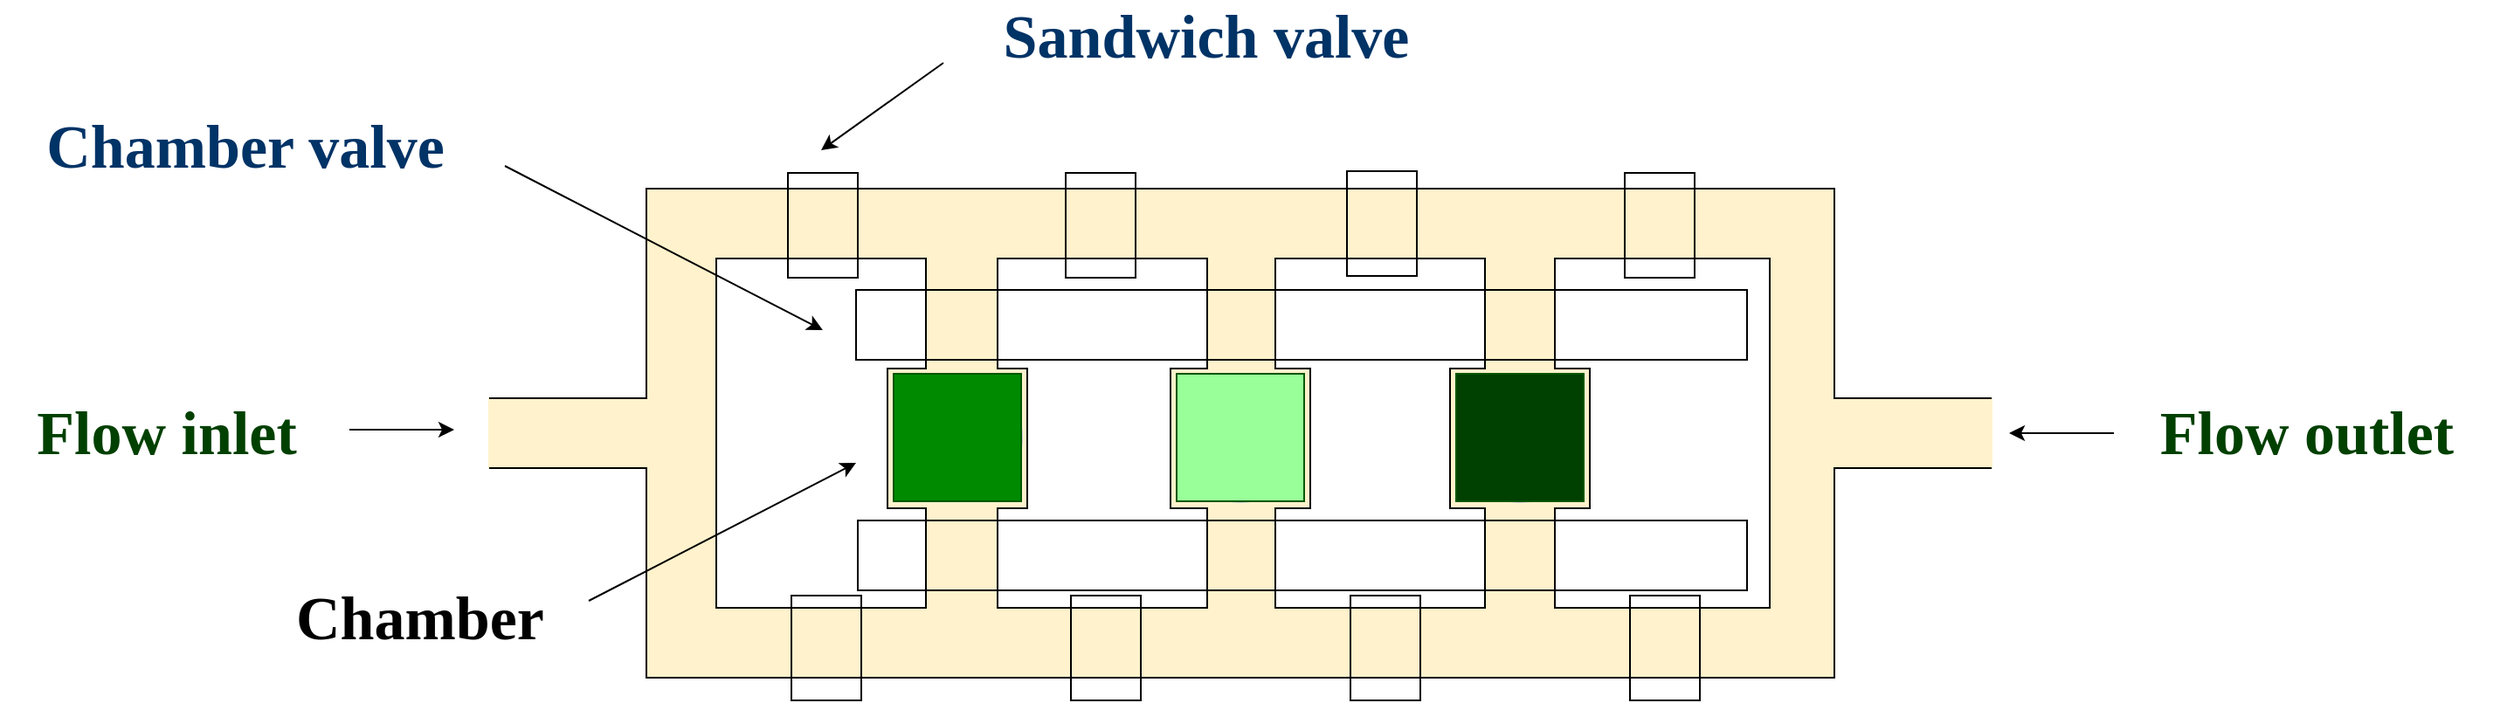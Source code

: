 <mxfile version="13.7.5" type="gitlab"><diagram id="qKXHqzYNhz7JWJoVk5Ys" name="Page-1"><mxGraphModel dx="2135" dy="2123" grid="1" gridSize="10" guides="1" tooltips="1" connect="1" arrows="1" fold="1" page="1" pageScale="1" pageWidth="827" pageHeight="1169" math="0" shadow="0"><root><mxCell id="0"/><mxCell id="1" parent="0"/><mxCell id="CFyWCelltG6G7vbt4xWk-61" value="" style="rounded=0;whiteSpace=wrap;html=1;fillColor=#FFF2CC;strokeColor=#FFF2CC;" vertex="1" parent="1"><mxGeometry x="440" y="-388" width="90" height="40" as="geometry"/></mxCell><mxCell id="CFyWCelltG6G7vbt4xWk-21" value="" style="rounded=0;whiteSpace=wrap;html=1;strokeColor=#FFFFFF;fillColor=#FFFFFF;" vertex="1" parent="1"><mxGeometry x="365" y="-277" width="38" height="9" as="geometry"/></mxCell><mxCell id="CFyWCelltG6G7vbt4xWk-55" value="" style="rounded=0;whiteSpace=wrap;html=1;fillColor=#fff2cc;direction=south;strokeColor=#FFF2CC;" vertex="1" parent="1"><mxGeometry x="400" y="-508" width="40" height="280" as="geometry"/></mxCell><mxCell id="CFyWCelltG6G7vbt4xWk-1" value="" style="rounded=0;whiteSpace=wrap;html=1;fillColor=#FFF2CC;strokeColor=#FFF2CC;" vertex="1" parent="1"><mxGeometry x="-330" y="-388" width="90" height="40" as="geometry"/></mxCell><mxCell id="CFyWCelltG6G7vbt4xWk-2" value="" style="rounded=0;whiteSpace=wrap;html=1;direction=south;strokeColor=#FFF2CC;fillColor=#FFF2CC;" vertex="1" parent="1"><mxGeometry x="240" y="-508" width="40" height="280" as="geometry"/></mxCell><mxCell id="CFyWCelltG6G7vbt4xWk-3" value="" style="rounded=0;whiteSpace=wrap;html=1;fillColor=#fff2cc;direction=south;strokeColor=#FFF2CC;" vertex="1" parent="1"><mxGeometry x="80" y="-508" width="40" height="280" as="geometry"/></mxCell><mxCell id="CFyWCelltG6G7vbt4xWk-4" value="" style="rounded=0;whiteSpace=wrap;html=1;fillColor=#fff2cc;direction=south;strokeColor=#FFF2CC;" vertex="1" parent="1"><mxGeometry x="-80" y="-508" width="40" height="280" as="geometry"/></mxCell><mxCell id="CFyWCelltG6G7vbt4xWk-5" value="" style="rounded=0;whiteSpace=wrap;html=1;fillColor=#fff2cc;strokeColor=#FFF2CC;" vertex="1" parent="1"><mxGeometry x="-240" y="-270" width="640" height="42" as="geometry"/></mxCell><mxCell id="CFyWCelltG6G7vbt4xWk-6" value="" style="rounded=0;whiteSpace=wrap;html=1;fillColor=#FFF2CC;strokeColor=#FFF2CC;" vertex="1" parent="1"><mxGeometry x="-240" y="-508" width="640" height="40" as="geometry"/></mxCell><mxCell id="CFyWCelltG6G7vbt4xWk-7" value="" style="rounded=0;whiteSpace=wrap;html=1;fillColor=#fff2cc;direction=south;strokeColor=#FFF2CC;" vertex="1" parent="1"><mxGeometry x="-240" y="-508" width="40" height="280" as="geometry"/></mxCell><mxCell id="CFyWCelltG6G7vbt4xWk-8" value="" style="rounded=0;whiteSpace=wrap;html=1;" vertex="1" parent="1"><mxGeometry x="280" y="-468" width="123" height="200" as="geometry"/></mxCell><mxCell id="CFyWCelltG6G7vbt4xWk-9" value="" style="endArrow=none;html=1;rounded=0;exitX=1;exitY=0;exitDx=0;exitDy=0;" edge="1" parent="1" source="CFyWCelltG6G7vbt4xWk-61"><mxGeometry width="50" height="50" relative="1" as="geometry"><mxPoint x="480" y="-508" as="sourcePoint"/><mxPoint x="-330" y="-388" as="targetPoint"/><Array as="points"><mxPoint x="440" y="-388"/><mxPoint x="440" y="-508"/><mxPoint x="210" y="-508"/><mxPoint x="140" y="-508"/><mxPoint x="-10" y="-508"/><mxPoint x="-100" y="-508"/><mxPoint x="-240" y="-508"/><mxPoint x="-240" y="-388"/></Array></mxGeometry></mxCell><mxCell id="CFyWCelltG6G7vbt4xWk-10" value="" style="endArrow=none;html=1;rounded=0;exitX=1;exitY=1;exitDx=0;exitDy=0;" edge="1" parent="1" source="CFyWCelltG6G7vbt4xWk-61"><mxGeometry width="50" height="50" relative="1" as="geometry"><mxPoint x="340" y="-228" as="sourcePoint"/><mxPoint x="-330" y="-348" as="targetPoint"/><Array as="points"><mxPoint x="440" y="-348"/><mxPoint x="440" y="-228"/><mxPoint x="30" y="-228"/><mxPoint x="-130" y="-228"/><mxPoint x="-190" y="-228"/><mxPoint x="-240" y="-228"/><mxPoint x="-240" y="-338"/><mxPoint x="-240" y="-348"/><mxPoint x="-260" y="-348"/></Array></mxGeometry></mxCell><mxCell id="CFyWCelltG6G7vbt4xWk-11" value="" style="rounded=0;whiteSpace=wrap;html=1;" vertex="1" parent="1"><mxGeometry x="-200" y="-468" width="120" height="200" as="geometry"/></mxCell><mxCell id="CFyWCelltG6G7vbt4xWk-12" value="" style="rounded=0;whiteSpace=wrap;html=1;" vertex="1" parent="1"><mxGeometry x="-39" y="-468" width="120" height="200" as="geometry"/></mxCell><mxCell id="CFyWCelltG6G7vbt4xWk-13" value="" style="rounded=0;whiteSpace=wrap;html=1;" vertex="1" parent="1"><mxGeometry x="120" y="-468" width="120" height="200" as="geometry"/></mxCell><mxCell id="CFyWCelltG6G7vbt4xWk-14" value="" style="whiteSpace=wrap;html=1;aspect=fixed;fillColor=#FFF2CC;" vertex="1" parent="1"><mxGeometry x="-102" y="-405" width="80" height="80" as="geometry"/></mxCell><mxCell id="CFyWCelltG6G7vbt4xWk-15" value="" style="whiteSpace=wrap;html=1;aspect=fixed;fillColor=#FFF2CC;" vertex="1" parent="1"><mxGeometry x="60" y="-405" width="80" height="80" as="geometry"/></mxCell><mxCell id="CFyWCelltG6G7vbt4xWk-16" value="" style="whiteSpace=wrap;html=1;aspect=fixed;fillColor=#FFF2CC;" vertex="1" parent="1"><mxGeometry x="220" y="-405" width="80" height="80" as="geometry"/></mxCell><mxCell id="CFyWCelltG6G7vbt4xWk-17" value="" style="rounded=0;whiteSpace=wrap;html=1;fillColor=#FFF2CC;strokeColor=#FFF2CC;direction=south;" vertex="1" parent="1"><mxGeometry x="-79" y="-407" width="39" height="86" as="geometry"/></mxCell><mxCell id="CFyWCelltG6G7vbt4xWk-18" value="" style="rounded=0;whiteSpace=wrap;html=1;fillColor=#FFF2CC;strokeColor=#FFF2CC;direction=south;" vertex="1" parent="1"><mxGeometry x="82" y="-406" width="37" height="86" as="geometry"/></mxCell><mxCell id="CFyWCelltG6G7vbt4xWk-19" value="" style="rounded=0;whiteSpace=wrap;html=1;fillColor=#FFF2CC;strokeColor=#FFF2CC;direction=south;" vertex="1" parent="1"><mxGeometry x="241" y="-406" width="38" height="86" as="geometry"/></mxCell><mxCell id="CFyWCelltG6G7vbt4xWk-20" value="" style="rounded=0;whiteSpace=wrap;html=1;strokeColor=#FFFFFF;fillColor=#FFFFFF;" vertex="1" parent="1"><mxGeometry x="353" y="-410" width="49" height="91" as="geometry"/></mxCell><mxCell id="CFyWCelltG6G7vbt4xWk-22" value="" style="rounded=0;whiteSpace=wrap;html=1;strokeColor=#FFFFFF;fillColor=#FFFFFF;" vertex="1" parent="1"><mxGeometry x="365" y="-467" width="37" height="18" as="geometry"/></mxCell><mxCell id="CFyWCelltG6G7vbt4xWk-23" value="" style="rounded=0;whiteSpace=wrap;html=1;direction=west;fontColor=#ffffff;fillColor=none;" vertex="1" parent="1"><mxGeometry x="-159" y="-517" width="40" height="60" as="geometry"/></mxCell><mxCell id="CFyWCelltG6G7vbt4xWk-24" value="" style="rounded=0;whiteSpace=wrap;html=1;direction=west;fontColor=#ffffff;fillColor=none;" vertex="1" parent="1"><mxGeometry x="161" y="-518" width="40" height="60" as="geometry"/></mxCell><mxCell id="CFyWCelltG6G7vbt4xWk-25" value="" style="rounded=0;whiteSpace=wrap;html=1;direction=west;fontColor=#ffffff;fillColor=none;" vertex="1" parent="1"><mxGeometry x="-157" y="-275" width="40" height="60" as="geometry"/></mxCell><mxCell id="CFyWCelltG6G7vbt4xWk-26" value="" style="rounded=0;whiteSpace=wrap;html=1;direction=west;fontColor=#ffffff;fillColor=none;" vertex="1" parent="1"><mxGeometry x="3" y="-275" width="40" height="60" as="geometry"/></mxCell><mxCell id="CFyWCelltG6G7vbt4xWk-27" value="" style="rounded=0;whiteSpace=wrap;html=1;direction=west;fontColor=#ffffff;fillColor=none;" vertex="1" parent="1"><mxGeometry x="163" y="-275" width="40" height="60" as="geometry"/></mxCell><mxCell id="CFyWCelltG6G7vbt4xWk-28" value="" style="rounded=0;whiteSpace=wrap;html=1;direction=west;fontColor=#ffffff;fillColor=none;" vertex="1" parent="1"><mxGeometry x="323" y="-275" width="40" height="60" as="geometry"/></mxCell><mxCell id="CFyWCelltG6G7vbt4xWk-29" value="" style="ellipse;whiteSpace=wrap;html=1;aspect=fixed;fillColor=#CCCCCC;strokeColor=#CCCCCC;" vertex="1" parent="1"><mxGeometry x="-98" y="-402" width="73" height="73" as="geometry"/></mxCell><mxCell id="CFyWCelltG6G7vbt4xWk-30" value="" style="ellipse;whiteSpace=wrap;html=1;aspect=fixed;fillColor=#CCCCCC;strokeColor=#CCCCCC;" vertex="1" parent="1"><mxGeometry x="63.5" y="-401.5" width="73" height="73" as="geometry"/></mxCell><mxCell id="CFyWCelltG6G7vbt4xWk-31" value="" style="ellipse;whiteSpace=wrap;html=1;aspect=fixed;fillColor=#CCCCCC;strokeColor=#CCCCCC;" vertex="1" parent="1"><mxGeometry x="223.5" y="-401.5" width="73" height="73" as="geometry"/></mxCell><mxCell id="CFyWCelltG6G7vbt4xWk-32" value="" style="rounded=0;whiteSpace=wrap;html=1;direction=west;fontColor=#ffffff;fillColor=none;" vertex="1" parent="1"><mxGeometry y="-517" width="40" height="60" as="geometry"/></mxCell><mxCell id="CFyWCelltG6G7vbt4xWk-33" value="" style="rounded=0;whiteSpace=wrap;html=1;direction=west;fontColor=#ffffff;fillColor=none;" vertex="1" parent="1"><mxGeometry x="320" y="-517" width="40" height="60" as="geometry"/></mxCell><mxCell id="CFyWCelltG6G7vbt4xWk-34" value="" style="rounded=0;whiteSpace=wrap;html=1;direction=south;strokeColor=#FFFFFF;" vertex="1" parent="1"><mxGeometry x="384" y="-458" width="16" height="180" as="geometry"/></mxCell><mxCell id="CFyWCelltG6G7vbt4xWk-35" value="" style="rounded=0;whiteSpace=wrap;html=1;direction=south;fontColor=#ffffff;fillColor=none;" vertex="1" parent="1"><mxGeometry x="-119" y="-318" width="509" height="40" as="geometry"/></mxCell><mxCell id="CFyWCelltG6G7vbt4xWk-36" value="" style="rounded=0;whiteSpace=wrap;html=1;direction=south;fontColor=#ffffff;fillColor=none;" vertex="1" parent="1"><mxGeometry x="-120" y="-450" width="510" height="40" as="geometry"/></mxCell><mxCell id="CFyWCelltG6G7vbt4xWk-46" value="" style="whiteSpace=wrap;html=1;aspect=fixed;fillColor=#008a00;strokeColor=#005700;fontColor=#ffffff;" vertex="1" parent="1"><mxGeometry x="-98.5" y="-402" width="73" height="73" as="geometry"/></mxCell><mxCell id="CFyWCelltG6G7vbt4xWk-47" value="" style="whiteSpace=wrap;html=1;aspect=fixed;strokeColor=#005700;fontColor=#ffffff;fillColor=#99FF99;" vertex="1" parent="1"><mxGeometry x="63.5" y="-402" width="73" height="73" as="geometry"/></mxCell><mxCell id="CFyWCelltG6G7vbt4xWk-48" value="" style="whiteSpace=wrap;html=1;aspect=fixed;strokeColor=#005700;fontColor=#ffffff;fillColor=#004000;" vertex="1" parent="1"><mxGeometry x="223.5" y="-402" width="73" height="73" as="geometry"/></mxCell><mxCell id="CFyWCelltG6G7vbt4xWk-49" value="&lt;font style=&quot;font-size: 35px&quot; face=&quot;Georgia&quot;&gt;&lt;span&gt;&lt;font style=&quot;font-size: 35px&quot;&gt;Chamber valve&lt;br&gt;&lt;/font&gt;&lt;/span&gt;&lt;/font&gt;" style="text;html=1;align=center;verticalAlign=middle;resizable=0;points=[];autosize=1;fontColor=#003366;fontStyle=1" vertex="1" parent="1"><mxGeometry x="-610" y="-547" width="280" height="30" as="geometry"/></mxCell><mxCell id="CFyWCelltG6G7vbt4xWk-52" value="&lt;font style=&quot;font-size: 35px&quot; face=&quot;Georgia&quot;&gt;&lt;span&gt;&lt;font style=&quot;font-size: 35px&quot;&gt;Sandwich valve&lt;br&gt;&lt;/font&gt;&lt;/span&gt;&lt;/font&gt;" style="text;html=1;align=center;verticalAlign=middle;resizable=0;points=[];autosize=1;fontColor=#003366;fontStyle=1" vertex="1" parent="1"><mxGeometry x="-65" y="-610" width="290" height="30" as="geometry"/></mxCell><mxCell id="CFyWCelltG6G7vbt4xWk-53" value="&lt;font style=&quot;font-size: 35px&quot;&gt;&lt;b&gt;&lt;font style=&quot;font-size: 35px&quot;&gt;Chamber&lt;br&gt;&lt;/font&gt;&lt;/b&gt;&lt;/font&gt;" style="text;html=1;align=center;verticalAlign=middle;resizable=0;points=[];autosize=1;fontFamily=Georgia;" vertex="1" parent="1"><mxGeometry x="-460" y="-277" width="180" height="30" as="geometry"/></mxCell><mxCell id="CFyWCelltG6G7vbt4xWk-62" value="&lt;font style=&quot;font-size: 35px&quot; face=&quot;Georgia&quot;&gt;&lt;span&gt;&lt;font style=&quot;font-size: 35px&quot;&gt;Flow inlet&lt;br&gt;&lt;/font&gt;&lt;/span&gt;&lt;/font&gt;" style="text;html=1;align=center;verticalAlign=middle;resizable=0;points=[];autosize=1;fontStyle=1;fontColor=#004000;" vertex="1" parent="1"><mxGeometry x="-610" y="-383" width="190" height="30" as="geometry"/></mxCell><mxCell id="CFyWCelltG6G7vbt4xWk-63" value="&lt;font style=&quot;font-size: 35px&quot; face=&quot;Georgia&quot;&gt;&lt;span&gt;&lt;font style=&quot;font-size: 35px&quot;&gt;Flow outlet&lt;br&gt;&lt;/font&gt;&lt;/span&gt;&lt;/font&gt;" style="text;html=1;align=center;verticalAlign=middle;resizable=0;points=[];autosize=1;fontStyle=1;fontColor=#004000;" vertex="1" parent="1"><mxGeometry x="600" y="-383" width="220" height="30" as="geometry"/></mxCell><mxCell id="CFyWCelltG6G7vbt4xWk-64" value="" style="endArrow=classic;html=1;fontColor=#004000;" edge="1" parent="1"><mxGeometry width="50" height="50" relative="1" as="geometry"><mxPoint x="-410" y="-370" as="sourcePoint"/><mxPoint x="-350" y="-370" as="targetPoint"/></mxGeometry></mxCell><mxCell id="CFyWCelltG6G7vbt4xWk-65" value="" style="endArrow=classic;html=1;fontColor=#004000;" edge="1" parent="1"><mxGeometry width="50" height="50" relative="1" as="geometry"><mxPoint x="600" y="-368" as="sourcePoint"/><mxPoint x="540" y="-368" as="targetPoint"/></mxGeometry></mxCell><mxCell id="CFyWCelltG6G7vbt4xWk-66" value="" style="endArrow=classic;html=1;fontColor=#004000;entryX=0.667;entryY=0.585;entryDx=0;entryDy=0;entryPerimeter=0;" edge="1" parent="1" target="CFyWCelltG6G7vbt4xWk-11"><mxGeometry width="50" height="50" relative="1" as="geometry"><mxPoint x="-273" y="-272" as="sourcePoint"/><mxPoint x="-270" y="-290" as="targetPoint"/></mxGeometry></mxCell><mxCell id="CFyWCelltG6G7vbt4xWk-67" value="" style="endArrow=classic;html=1;fontColor=#004000;entryX=0.508;entryY=0.205;entryDx=0;entryDy=0;entryPerimeter=0;" edge="1" parent="1" target="CFyWCelltG6G7vbt4xWk-11"><mxGeometry width="50" height="50" relative="1" as="geometry"><mxPoint x="-321" y="-521" as="sourcePoint"/><mxPoint x="-166.96" y="-620" as="targetPoint"/></mxGeometry></mxCell><mxCell id="CFyWCelltG6G7vbt4xWk-68" value="" style="endArrow=classic;html=1;fontColor=#004000;" edge="1" parent="1"><mxGeometry width="50" height="50" relative="1" as="geometry"><mxPoint x="-70" y="-580" as="sourcePoint"/><mxPoint x="-140" y="-530" as="targetPoint"/></mxGeometry></mxCell></root></mxGraphModel></diagram></mxfile>